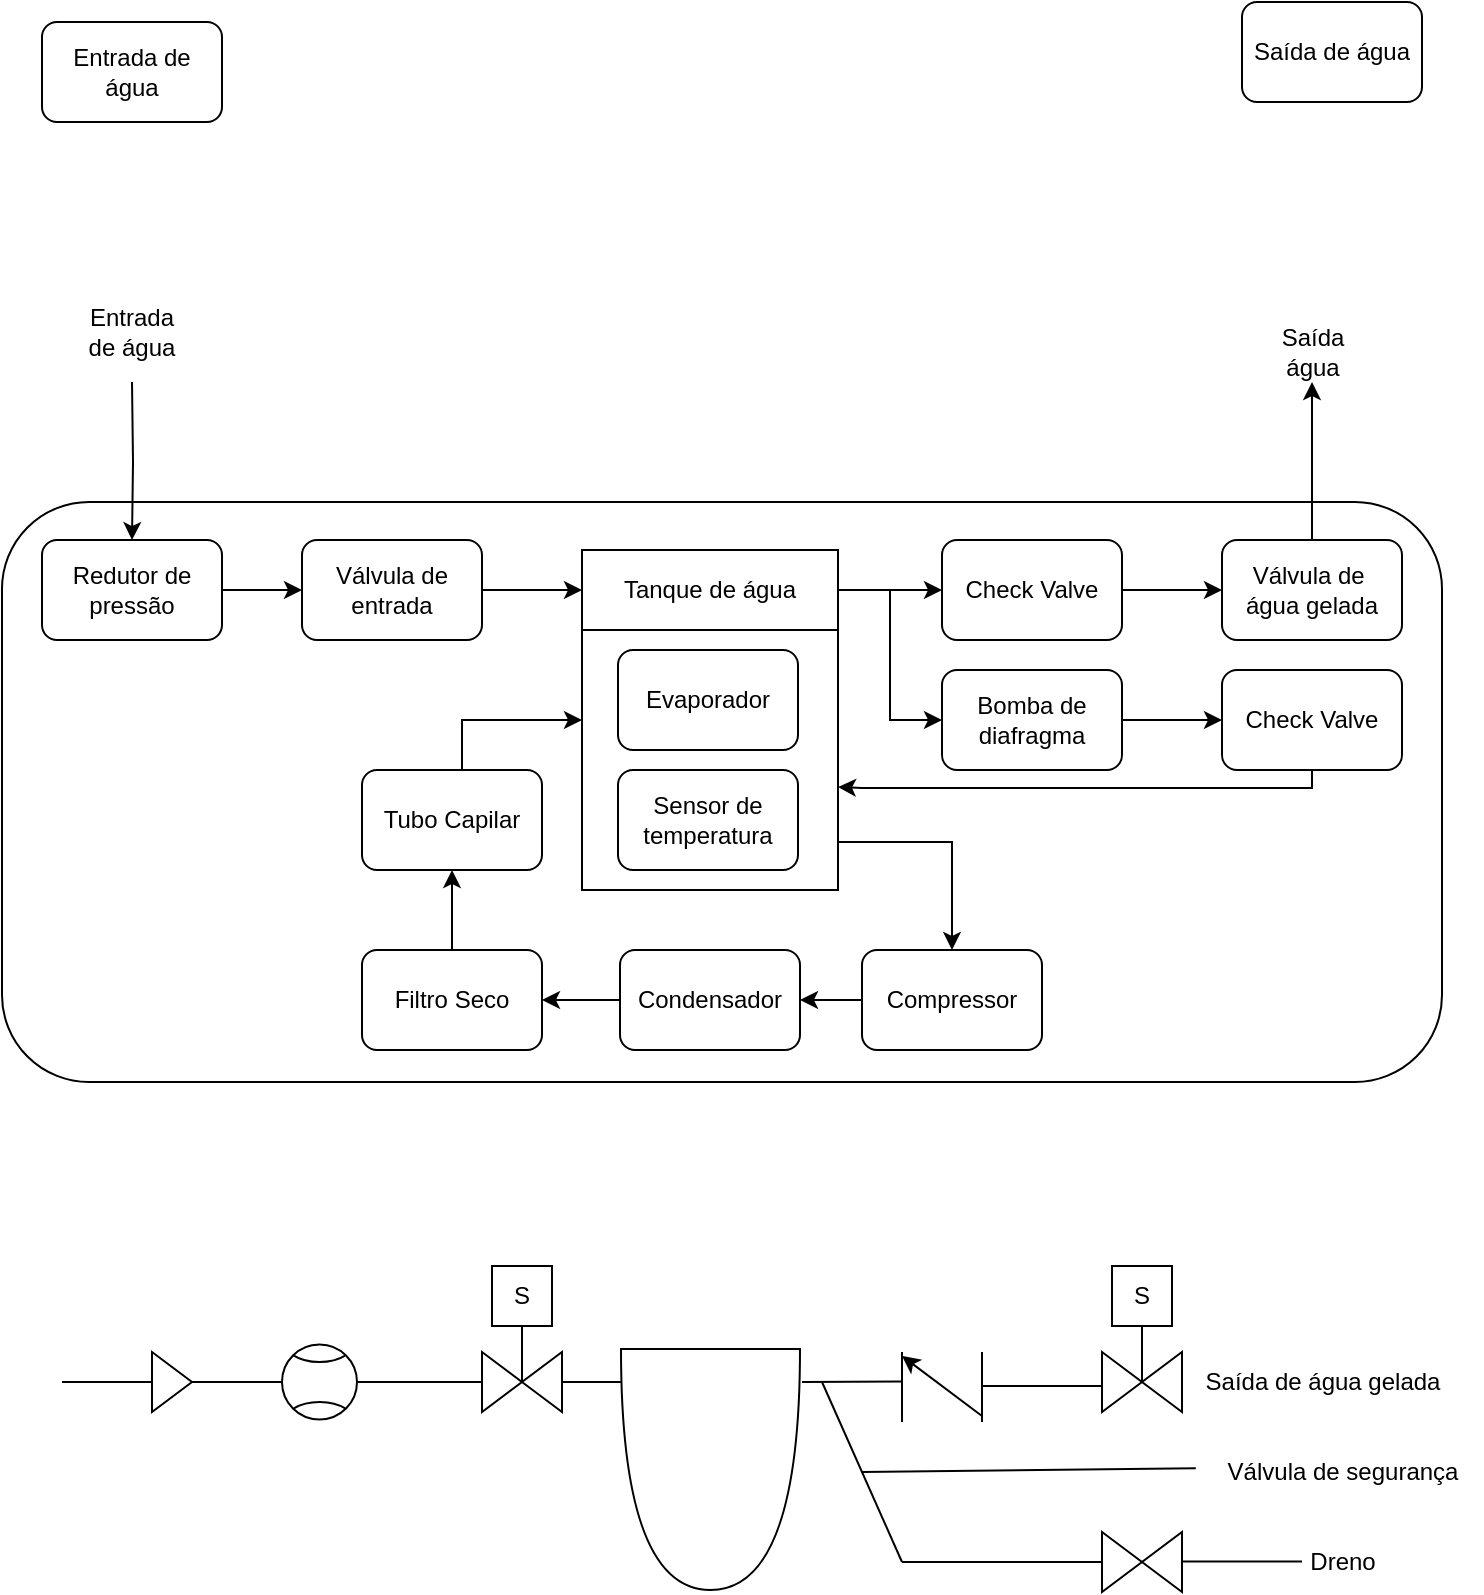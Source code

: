 <mxfile version="24.7.17">
  <diagram name="Página-1" id="4iAVA3ac8XLfmWDoB-LY">
    <mxGraphModel dx="934" dy="492" grid="1" gridSize="10" guides="1" tooltips="1" connect="1" arrows="1" fold="1" page="1" pageScale="1" pageWidth="827" pageHeight="1169" math="0" shadow="0">
      <root>
        <mxCell id="0" />
        <mxCell id="1" parent="0" />
        <mxCell id="1HiiKMjsXerNrMeJCwqZ-43" value="" style="rounded=1;whiteSpace=wrap;html=1;glass=0;" parent="1" vertex="1">
          <mxGeometry x="10" y="280" width="720" height="290" as="geometry" />
        </mxCell>
        <mxCell id="1HiiKMjsXerNrMeJCwqZ-25" value="" style="edgeStyle=orthogonalEdgeStyle;rounded=0;orthogonalLoop=1;jettySize=auto;html=1;" parent="1" target="1HiiKMjsXerNrMeJCwqZ-23" edge="1">
          <mxGeometry relative="1" as="geometry">
            <mxPoint x="75" y="220" as="sourcePoint" />
          </mxGeometry>
        </mxCell>
        <mxCell id="1HiiKMjsXerNrMeJCwqZ-13" value="" style="edgeStyle=orthogonalEdgeStyle;rounded=0;orthogonalLoop=1;jettySize=auto;html=1;" parent="1" source="1HiiKMjsXerNrMeJCwqZ-2" target="1HiiKMjsXerNrMeJCwqZ-3" edge="1">
          <mxGeometry relative="1" as="geometry" />
        </mxCell>
        <mxCell id="1HiiKMjsXerNrMeJCwqZ-2" value="Compressor" style="rounded=1;whiteSpace=wrap;html=1;" parent="1" vertex="1">
          <mxGeometry x="440" y="504" width="90" height="50" as="geometry" />
        </mxCell>
        <mxCell id="1HiiKMjsXerNrMeJCwqZ-12" value="" style="edgeStyle=orthogonalEdgeStyle;rounded=0;orthogonalLoop=1;jettySize=auto;html=1;" parent="1" source="1HiiKMjsXerNrMeJCwqZ-3" target="1HiiKMjsXerNrMeJCwqZ-4" edge="1">
          <mxGeometry relative="1" as="geometry" />
        </mxCell>
        <mxCell id="1HiiKMjsXerNrMeJCwqZ-3" value="Condensador" style="rounded=1;whiteSpace=wrap;html=1;" parent="1" vertex="1">
          <mxGeometry x="319" y="504" width="90" height="50" as="geometry" />
        </mxCell>
        <mxCell id="1HiiKMjsXerNrMeJCwqZ-11" value="" style="edgeStyle=orthogonalEdgeStyle;rounded=0;orthogonalLoop=1;jettySize=auto;html=1;" parent="1" source="1HiiKMjsXerNrMeJCwqZ-4" target="1HiiKMjsXerNrMeJCwqZ-5" edge="1">
          <mxGeometry relative="1" as="geometry" />
        </mxCell>
        <mxCell id="1HiiKMjsXerNrMeJCwqZ-4" value="Filtro Seco" style="rounded=1;whiteSpace=wrap;html=1;" parent="1" vertex="1">
          <mxGeometry x="190" y="504" width="90" height="50" as="geometry" />
        </mxCell>
        <mxCell id="1HiiKMjsXerNrMeJCwqZ-22" style="edgeStyle=orthogonalEdgeStyle;rounded=0;orthogonalLoop=1;jettySize=auto;html=1;entryX=0;entryY=0.5;entryDx=0;entryDy=0;" parent="1" source="1HiiKMjsXerNrMeJCwqZ-5" target="1HiiKMjsXerNrMeJCwqZ-14" edge="1">
          <mxGeometry relative="1" as="geometry">
            <Array as="points">
              <mxPoint x="240" y="389" />
            </Array>
          </mxGeometry>
        </mxCell>
        <mxCell id="1HiiKMjsXerNrMeJCwqZ-5" value="Tubo Capilar" style="rounded=1;whiteSpace=wrap;html=1;" parent="1" vertex="1">
          <mxGeometry x="190" y="414" width="90" height="50" as="geometry" />
        </mxCell>
        <mxCell id="1HiiKMjsXerNrMeJCwqZ-39" style="edgeStyle=orthogonalEdgeStyle;rounded=0;orthogonalLoop=1;jettySize=auto;html=1;entryX=1;entryY=0.75;entryDx=0;entryDy=0;exitX=0.5;exitY=1;exitDx=0;exitDy=0;" parent="1" source="1HiiKMjsXerNrMeJCwqZ-8" edge="1">
          <mxGeometry relative="1" as="geometry">
            <mxPoint x="428" y="422.5" as="targetPoint" />
            <mxPoint x="665" y="410" as="sourcePoint" />
            <Array as="points">
              <mxPoint x="665" y="423" />
              <mxPoint x="440" y="423" />
            </Array>
          </mxGeometry>
        </mxCell>
        <mxCell id="1HiiKMjsXerNrMeJCwqZ-8" value="Check Valve" style="rounded=1;whiteSpace=wrap;html=1;" parent="1" vertex="1">
          <mxGeometry x="620" y="364" width="90" height="50" as="geometry" />
        </mxCell>
        <mxCell id="1HiiKMjsXerNrMeJCwqZ-18" value="" style="group" parent="1" vertex="1" connectable="0">
          <mxGeometry x="300" y="304" width="128" height="170" as="geometry" />
        </mxCell>
        <mxCell id="1HiiKMjsXerNrMeJCwqZ-14" value="&lt;p&gt;&lt;/p&gt;&lt;p style=&quot;padding-right: 0px; margin-top: 12px;&quot;&gt;&lt;br&gt;&lt;/p&gt;&lt;p&gt;&lt;/p&gt;" style="rounded=0;whiteSpace=wrap;html=1;fillStyle=auto;gradientColor=none;fillColor=default;glass=0;" parent="1HiiKMjsXerNrMeJCwqZ-18" vertex="1">
          <mxGeometry width="128" height="170" as="geometry" />
        </mxCell>
        <mxCell id="1HiiKMjsXerNrMeJCwqZ-6" value="Evaporador" style="rounded=1;whiteSpace=wrap;html=1;" parent="1HiiKMjsXerNrMeJCwqZ-18" vertex="1">
          <mxGeometry x="18" y="50" width="90" height="50" as="geometry" />
        </mxCell>
        <mxCell id="1HiiKMjsXerNrMeJCwqZ-7" value="Sensor de temperatura" style="rounded=1;whiteSpace=wrap;html=1;" parent="1HiiKMjsXerNrMeJCwqZ-18" vertex="1">
          <mxGeometry x="18" y="110" width="90" height="50" as="geometry" />
        </mxCell>
        <mxCell id="1HiiKMjsXerNrMeJCwqZ-17" value="Tanque de água" style="rounded=0;whiteSpace=wrap;html=1;" parent="1HiiKMjsXerNrMeJCwqZ-18" vertex="1">
          <mxGeometry width="128" height="40" as="geometry" />
        </mxCell>
        <mxCell id="1HiiKMjsXerNrMeJCwqZ-26" value="" style="edgeStyle=orthogonalEdgeStyle;rounded=0;orthogonalLoop=1;jettySize=auto;html=1;" parent="1" source="1HiiKMjsXerNrMeJCwqZ-23" target="1HiiKMjsXerNrMeJCwqZ-24" edge="1">
          <mxGeometry relative="1" as="geometry" />
        </mxCell>
        <mxCell id="1HiiKMjsXerNrMeJCwqZ-23" value="Redutor de pressão" style="rounded=1;whiteSpace=wrap;html=1;" parent="1" vertex="1">
          <mxGeometry x="30" y="299" width="90" height="50" as="geometry" />
        </mxCell>
        <mxCell id="1HiiKMjsXerNrMeJCwqZ-30" style="edgeStyle=orthogonalEdgeStyle;rounded=0;orthogonalLoop=1;jettySize=auto;html=1;entryX=0;entryY=0.5;entryDx=0;entryDy=0;" parent="1" source="1HiiKMjsXerNrMeJCwqZ-24" target="1HiiKMjsXerNrMeJCwqZ-17" edge="1">
          <mxGeometry relative="1" as="geometry" />
        </mxCell>
        <mxCell id="1HiiKMjsXerNrMeJCwqZ-24" value="Válvula de entrada" style="rounded=1;whiteSpace=wrap;html=1;" parent="1" vertex="1">
          <mxGeometry x="160" y="299" width="90" height="50" as="geometry" />
        </mxCell>
        <mxCell id="1HiiKMjsXerNrMeJCwqZ-32" style="edgeStyle=orthogonalEdgeStyle;rounded=0;orthogonalLoop=1;jettySize=auto;html=1;entryX=0.5;entryY=0;entryDx=0;entryDy=0;" parent="1" source="1HiiKMjsXerNrMeJCwqZ-14" target="1HiiKMjsXerNrMeJCwqZ-2" edge="1">
          <mxGeometry relative="1" as="geometry">
            <Array as="points">
              <mxPoint x="485" y="450" />
            </Array>
          </mxGeometry>
        </mxCell>
        <mxCell id="1HiiKMjsXerNrMeJCwqZ-37" value="" style="edgeStyle=orthogonalEdgeStyle;rounded=0;orthogonalLoop=1;jettySize=auto;html=1;" parent="1" source="1HiiKMjsXerNrMeJCwqZ-33" target="1HiiKMjsXerNrMeJCwqZ-8" edge="1">
          <mxGeometry relative="1" as="geometry" />
        </mxCell>
        <mxCell id="1HiiKMjsXerNrMeJCwqZ-33" value="Bomba de diafragma" style="rounded=1;whiteSpace=wrap;html=1;" parent="1" vertex="1">
          <mxGeometry x="480" y="364" width="90" height="50" as="geometry" />
        </mxCell>
        <mxCell id="1HiiKMjsXerNrMeJCwqZ-46" value="" style="edgeStyle=orthogonalEdgeStyle;rounded=0;orthogonalLoop=1;jettySize=auto;html=1;" parent="1" source="1HiiKMjsXerNrMeJCwqZ-34" edge="1">
          <mxGeometry relative="1" as="geometry">
            <mxPoint x="665" y="220" as="targetPoint" />
          </mxGeometry>
        </mxCell>
        <mxCell id="1HiiKMjsXerNrMeJCwqZ-34" value="Válvula de&amp;nbsp; água gelada" style="rounded=1;whiteSpace=wrap;html=1;" parent="1" vertex="1">
          <mxGeometry x="620" y="299" width="90" height="50" as="geometry" />
        </mxCell>
        <mxCell id="1HiiKMjsXerNrMeJCwqZ-41" value="" style="edgeStyle=orthogonalEdgeStyle;rounded=0;orthogonalLoop=1;jettySize=auto;html=1;" parent="1" source="1HiiKMjsXerNrMeJCwqZ-35" target="1HiiKMjsXerNrMeJCwqZ-34" edge="1">
          <mxGeometry relative="1" as="geometry" />
        </mxCell>
        <mxCell id="1HiiKMjsXerNrMeJCwqZ-35" value="Check Valve" style="rounded=1;whiteSpace=wrap;html=1;" parent="1" vertex="1">
          <mxGeometry x="480" y="299" width="90" height="50" as="geometry" />
        </mxCell>
        <mxCell id="1HiiKMjsXerNrMeJCwqZ-36" style="edgeStyle=orthogonalEdgeStyle;rounded=0;orthogonalLoop=1;jettySize=auto;html=1;entryX=0;entryY=0.5;entryDx=0;entryDy=0;" parent="1" source="1HiiKMjsXerNrMeJCwqZ-17" target="1HiiKMjsXerNrMeJCwqZ-33" edge="1">
          <mxGeometry relative="1" as="geometry">
            <Array as="points" />
          </mxGeometry>
        </mxCell>
        <mxCell id="1HiiKMjsXerNrMeJCwqZ-40" style="edgeStyle=orthogonalEdgeStyle;rounded=0;orthogonalLoop=1;jettySize=auto;html=1;entryX=0;entryY=0.5;entryDx=0;entryDy=0;" parent="1" source="1HiiKMjsXerNrMeJCwqZ-17" target="1HiiKMjsXerNrMeJCwqZ-35" edge="1">
          <mxGeometry relative="1" as="geometry" />
        </mxCell>
        <mxCell id="1HiiKMjsXerNrMeJCwqZ-47" value="Entrada de água" style="text;html=1;align=center;verticalAlign=middle;whiteSpace=wrap;rounded=0;" parent="1" vertex="1">
          <mxGeometry x="45" y="180" width="60" height="30" as="geometry" />
        </mxCell>
        <mxCell id="1HiiKMjsXerNrMeJCwqZ-48" value="Entrada de água" style="rounded=1;whiteSpace=wrap;html=1;fillStyle=auto;strokeColor=#000000;" parent="1" vertex="1">
          <mxGeometry x="30" y="40" width="90" height="50" as="geometry" />
        </mxCell>
        <mxCell id="1HiiKMjsXerNrMeJCwqZ-50" value="Saída de água" style="rounded=1;whiteSpace=wrap;html=1;" parent="1" vertex="1">
          <mxGeometry x="630" y="30" width="90" height="50" as="geometry" />
        </mxCell>
        <mxCell id="1HiiKMjsXerNrMeJCwqZ-51" value="&lt;div style=&quot;&quot;&gt;&lt;span style=&quot;text-wrap: wrap; background-color: initial;&quot;&gt;Saída água&lt;/span&gt;&lt;/div&gt;" style="text;html=1;align=center;verticalAlign=middle;resizable=0;points=[];autosize=1;strokeColor=none;fillColor=none;" parent="1" vertex="1">
          <mxGeometry x="625" y="190" width="80" height="30" as="geometry" />
        </mxCell>
        <mxCell id="4zDB5PJ4PSmxcHb5Ms9o-1" value="" style="endArrow=none;html=1;rounded=0;entryX=0;entryY=0.5;entryDx=0;entryDy=0;" edge="1" parent="1" target="4zDB5PJ4PSmxcHb5Ms9o-2">
          <mxGeometry width="50" height="50" relative="1" as="geometry">
            <mxPoint x="40" y="720" as="sourcePoint" />
            <mxPoint x="110" y="720" as="targetPoint" />
          </mxGeometry>
        </mxCell>
        <mxCell id="4zDB5PJ4PSmxcHb5Ms9o-2" value="" style="triangle;whiteSpace=wrap;html=1;" vertex="1" parent="1">
          <mxGeometry x="85" y="705" width="20" height="30" as="geometry" />
        </mxCell>
        <mxCell id="4zDB5PJ4PSmxcHb5Ms9o-3" value="" style="endArrow=none;html=1;rounded=0;exitX=1;exitY=0.5;exitDx=0;exitDy=0;" edge="1" parent="1" source="4zDB5PJ4PSmxcHb5Ms9o-2" target="4zDB5PJ4PSmxcHb5Ms9o-5">
          <mxGeometry width="50" height="50" relative="1" as="geometry">
            <mxPoint x="250" y="800" as="sourcePoint" />
            <mxPoint x="280" y="720" as="targetPoint" />
          </mxGeometry>
        </mxCell>
        <mxCell id="4zDB5PJ4PSmxcHb5Ms9o-10" value="" style="endArrow=none;html=1;rounded=0;exitX=1;exitY=0.5;exitDx=0;exitDy=0;" edge="1" parent="1" source="4zDB5PJ4PSmxcHb5Ms9o-5">
          <mxGeometry width="50" height="50" relative="1" as="geometry">
            <mxPoint x="340" y="700" as="sourcePoint" />
            <mxPoint x="250" y="720" as="targetPoint" />
          </mxGeometry>
        </mxCell>
        <mxCell id="4zDB5PJ4PSmxcHb5Ms9o-14" value="S" style="rounded=0;whiteSpace=wrap;html=1;" vertex="1" parent="1">
          <mxGeometry x="255" y="662" width="30" height="30" as="geometry" />
        </mxCell>
        <mxCell id="4zDB5PJ4PSmxcHb5Ms9o-15" style="edgeStyle=orthogonalEdgeStyle;rounded=0;orthogonalLoop=1;jettySize=auto;html=1;endArrow=none;endFill=0;entryX=0.5;entryY=1;entryDx=0;entryDy=0;exitX=1;exitY=0.5;exitDx=0;exitDy=0;" edge="1" parent="1" source="4zDB5PJ4PSmxcHb5Ms9o-19" target="4zDB5PJ4PSmxcHb5Ms9o-14">
          <mxGeometry relative="1" as="geometry">
            <mxPoint x="270" y="700" as="sourcePoint" />
            <mxPoint x="409" y="691" as="targetPoint" />
            <Array as="points">
              <mxPoint x="270" y="710" />
              <mxPoint x="270" y="710" />
            </Array>
          </mxGeometry>
        </mxCell>
        <mxCell id="4zDB5PJ4PSmxcHb5Ms9o-18" value="" style="triangle;whiteSpace=wrap;html=1;" vertex="1" parent="1">
          <mxGeometry x="250" y="705" width="20" height="30" as="geometry" />
        </mxCell>
        <mxCell id="4zDB5PJ4PSmxcHb5Ms9o-19" value="" style="triangle;whiteSpace=wrap;html=1;rotation=-180;" vertex="1" parent="1">
          <mxGeometry x="270" y="705" width="20" height="30" as="geometry" />
        </mxCell>
        <mxCell id="4zDB5PJ4PSmxcHb5Ms9o-20" value="" style="group" vertex="1" connectable="0" parent="1">
          <mxGeometry x="150" y="690" width="37.5" height="60" as="geometry" />
        </mxCell>
        <mxCell id="4zDB5PJ4PSmxcHb5Ms9o-5" value="" style="ellipse;whiteSpace=wrap;html=1;aspect=fixed;" vertex="1" parent="4zDB5PJ4PSmxcHb5Ms9o-20">
          <mxGeometry y="11.25" width="37.5" height="37.5" as="geometry" />
        </mxCell>
        <mxCell id="4zDB5PJ4PSmxcHb5Ms9o-16" value="" style="verticalLabelPosition=bottom;verticalAlign=top;html=1;shape=mxgraph.basic.arc;startAngle=0.369;endAngle=0.634;rotation=-180;" vertex="1" parent="4zDB5PJ4PSmxcHb5Ms9o-20">
          <mxGeometry x="1.25" y="40" width="35" height="20" as="geometry" />
        </mxCell>
        <mxCell id="4zDB5PJ4PSmxcHb5Ms9o-17" value="" style="verticalLabelPosition=bottom;verticalAlign=top;html=1;shape=mxgraph.basic.arc;startAngle=0.369;endAngle=0.634;rotation=0;" vertex="1" parent="4zDB5PJ4PSmxcHb5Ms9o-20">
          <mxGeometry x="1.25" width="35" height="20" as="geometry" />
        </mxCell>
        <mxCell id="4zDB5PJ4PSmxcHb5Ms9o-21" value="" style="endArrow=none;html=1;rounded=0;exitX=0;exitY=0.5;exitDx=0;exitDy=0;" edge="1" parent="1" source="4zDB5PJ4PSmxcHb5Ms9o-19">
          <mxGeometry width="50" height="50" relative="1" as="geometry">
            <mxPoint x="320" y="710" as="sourcePoint" />
            <mxPoint x="320" y="720" as="targetPoint" />
          </mxGeometry>
        </mxCell>
        <mxCell id="4zDB5PJ4PSmxcHb5Ms9o-22" value="" style="shape=or;whiteSpace=wrap;html=1;rotation=90;" vertex="1" parent="1">
          <mxGeometry x="304" y="719" width="120.5" height="89.5" as="geometry" />
        </mxCell>
        <mxCell id="4zDB5PJ4PSmxcHb5Ms9o-23" value="" style="endArrow=none;html=1;rounded=0;" edge="1" parent="1">
          <mxGeometry width="50" height="50" relative="1" as="geometry">
            <mxPoint x="500" y="722" as="sourcePoint" />
            <mxPoint x="560" y="722" as="targetPoint" />
          </mxGeometry>
        </mxCell>
        <mxCell id="4zDB5PJ4PSmxcHb5Ms9o-25" value="" style="endArrow=none;html=1;rounded=0;" edge="1" parent="1">
          <mxGeometry width="50" height="50" relative="1" as="geometry">
            <mxPoint x="420" y="720" as="sourcePoint" />
            <mxPoint x="460" y="810" as="targetPoint" />
          </mxGeometry>
        </mxCell>
        <mxCell id="4zDB5PJ4PSmxcHb5Ms9o-26" value="Válvula de segurança" style="text;html=1;align=center;verticalAlign=middle;resizable=0;points=[];autosize=1;strokeColor=none;fillColor=none;" vertex="1" parent="1">
          <mxGeometry x="610" y="750" width="140" height="30" as="geometry" />
        </mxCell>
        <mxCell id="4zDB5PJ4PSmxcHb5Ms9o-27" value="S" style="rounded=0;whiteSpace=wrap;html=1;" vertex="1" parent="1">
          <mxGeometry x="565" y="662" width="30" height="30" as="geometry" />
        </mxCell>
        <mxCell id="4zDB5PJ4PSmxcHb5Ms9o-28" style="edgeStyle=orthogonalEdgeStyle;rounded=0;orthogonalLoop=1;jettySize=auto;html=1;endArrow=none;endFill=0;entryX=0.5;entryY=1;entryDx=0;entryDy=0;exitX=1;exitY=0.5;exitDx=0;exitDy=0;" edge="1" parent="1" source="4zDB5PJ4PSmxcHb5Ms9o-30" target="4zDB5PJ4PSmxcHb5Ms9o-27">
          <mxGeometry relative="1" as="geometry">
            <mxPoint x="580" y="700" as="sourcePoint" />
            <mxPoint x="719" y="691" as="targetPoint" />
            <Array as="points">
              <mxPoint x="580" y="710" />
              <mxPoint x="580" y="710" />
            </Array>
          </mxGeometry>
        </mxCell>
        <mxCell id="4zDB5PJ4PSmxcHb5Ms9o-29" value="" style="triangle;whiteSpace=wrap;html=1;" vertex="1" parent="1">
          <mxGeometry x="560" y="705" width="20" height="30" as="geometry" />
        </mxCell>
        <mxCell id="4zDB5PJ4PSmxcHb5Ms9o-30" value="" style="triangle;whiteSpace=wrap;html=1;rotation=-180;" vertex="1" parent="1">
          <mxGeometry x="580" y="705" width="20" height="30" as="geometry" />
        </mxCell>
        <mxCell id="4zDB5PJ4PSmxcHb5Ms9o-32" value="" style="endArrow=none;html=1;rounded=0;" edge="1" parent="1">
          <mxGeometry width="50" height="50" relative="1" as="geometry">
            <mxPoint x="500" y="740" as="sourcePoint" />
            <mxPoint x="500" y="705" as="targetPoint" />
          </mxGeometry>
        </mxCell>
        <mxCell id="4zDB5PJ4PSmxcHb5Ms9o-33" value="" style="endArrow=none;html=1;rounded=0;" edge="1" parent="1">
          <mxGeometry width="50" height="50" relative="1" as="geometry">
            <mxPoint x="460" y="740" as="sourcePoint" />
            <mxPoint x="460" y="705" as="targetPoint" />
          </mxGeometry>
        </mxCell>
        <mxCell id="4zDB5PJ4PSmxcHb5Ms9o-34" value="" style="endArrow=classic;html=1;rounded=0;" edge="1" parent="1">
          <mxGeometry width="50" height="50" relative="1" as="geometry">
            <mxPoint x="500" y="737" as="sourcePoint" />
            <mxPoint x="460" y="707" as="targetPoint" />
          </mxGeometry>
        </mxCell>
        <mxCell id="4zDB5PJ4PSmxcHb5Ms9o-35" value="" style="endArrow=none;html=1;rounded=0;" edge="1" parent="1">
          <mxGeometry width="50" height="50" relative="1" as="geometry">
            <mxPoint x="410" y="720" as="sourcePoint" />
            <mxPoint x="460" y="719.74" as="targetPoint" />
          </mxGeometry>
        </mxCell>
        <mxCell id="4zDB5PJ4PSmxcHb5Ms9o-36" value="Saída de água gelada" style="text;html=1;align=center;verticalAlign=middle;resizable=0;points=[];autosize=1;strokeColor=none;fillColor=none;" vertex="1" parent="1">
          <mxGeometry x="600" y="705" width="140" height="30" as="geometry" />
        </mxCell>
        <mxCell id="4zDB5PJ4PSmxcHb5Ms9o-37" value="" style="endArrow=none;html=1;rounded=0;entryX=0;entryY=0.5;entryDx=0;entryDy=0;" edge="1" parent="1" target="4zDB5PJ4PSmxcHb5Ms9o-47">
          <mxGeometry width="50" height="50" relative="1" as="geometry">
            <mxPoint x="460" y="810" as="sourcePoint" />
            <mxPoint x="510" y="810" as="targetPoint" />
          </mxGeometry>
        </mxCell>
        <mxCell id="4zDB5PJ4PSmxcHb5Ms9o-47" value="" style="triangle;whiteSpace=wrap;html=1;" vertex="1" parent="1">
          <mxGeometry x="560" y="795" width="20" height="30" as="geometry" />
        </mxCell>
        <mxCell id="4zDB5PJ4PSmxcHb5Ms9o-48" value="" style="triangle;whiteSpace=wrap;html=1;rotation=-180;" vertex="1" parent="1">
          <mxGeometry x="580" y="795" width="20" height="30" as="geometry" />
        </mxCell>
        <mxCell id="4zDB5PJ4PSmxcHb5Ms9o-49" value="Dreno" style="text;html=1;align=center;verticalAlign=middle;resizable=0;points=[];autosize=1;strokeColor=none;fillColor=none;" vertex="1" parent="1">
          <mxGeometry x="650" y="795" width="60" height="30" as="geometry" />
        </mxCell>
        <mxCell id="4zDB5PJ4PSmxcHb5Ms9o-50" value="" style="endArrow=none;html=1;rounded=0;" edge="1" parent="1">
          <mxGeometry width="50" height="50" relative="1" as="geometry">
            <mxPoint x="600" y="809.8" as="sourcePoint" />
            <mxPoint x="660" y="809.8" as="targetPoint" />
          </mxGeometry>
        </mxCell>
        <mxCell id="4zDB5PJ4PSmxcHb5Ms9o-51" value="" style="endArrow=none;html=1;rounded=0;entryX=-0.022;entryY=0.437;entryDx=0;entryDy=0;entryPerimeter=0;" edge="1" parent="1" target="4zDB5PJ4PSmxcHb5Ms9o-26">
          <mxGeometry width="50" height="50" relative="1" as="geometry">
            <mxPoint x="440" y="765" as="sourcePoint" />
            <mxPoint x="600" y="840" as="targetPoint" />
          </mxGeometry>
        </mxCell>
      </root>
    </mxGraphModel>
  </diagram>
</mxfile>
